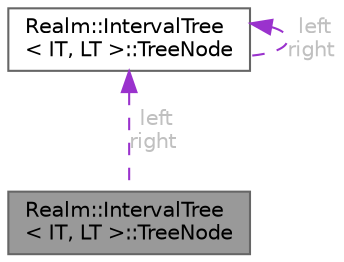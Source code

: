 digraph "Realm::IntervalTree&lt; IT, LT &gt;::TreeNode"
{
 // LATEX_PDF_SIZE
  bgcolor="transparent";
  edge [fontname=Helvetica,fontsize=10,labelfontname=Helvetica,labelfontsize=10];
  node [fontname=Helvetica,fontsize=10,shape=box,height=0.2,width=0.4];
  Node1 [id="Node000001",label="Realm::IntervalTree\l\< IT, LT \>::TreeNode",height=0.2,width=0.4,color="gray40", fillcolor="grey60", style="filled", fontcolor="black",tooltip=" "];
  Node2 -> Node1 [id="edge1_Node000001_Node000002",dir="back",color="darkorchid3",style="dashed",tooltip=" ",label=" left\nright",fontcolor="grey" ];
  Node2 [id="Node000002",label="Realm::IntervalTree\l\< IT, LT \>::TreeNode",height=0.2,width=0.4,color="gray40", fillcolor="white", style="filled",URL="$structRealm_1_1IntervalTree_1_1TreeNode.html",tooltip=" "];
  Node2 -> Node2 [id="edge2_Node000002_Node000002",dir="back",color="darkorchid3",style="dashed",tooltip=" ",label=" left\nright",fontcolor="grey" ];
}
